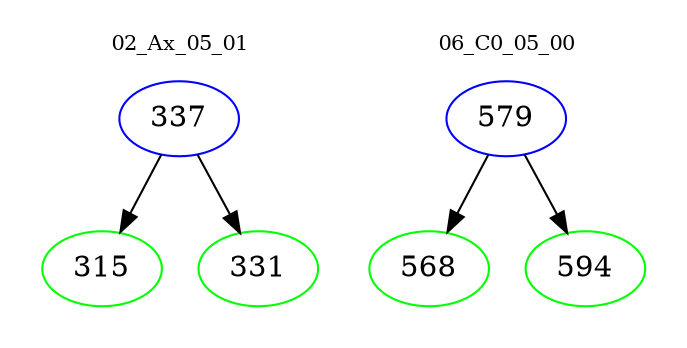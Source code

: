 digraph{
subgraph cluster_0 {
color = white
label = "02_Ax_05_01";
fontsize=10;
T0_337 [label="337", color="blue"]
T0_337 -> T0_315 [color="black"]
T0_315 [label="315", color="green"]
T0_337 -> T0_331 [color="black"]
T0_331 [label="331", color="green"]
}
subgraph cluster_1 {
color = white
label = "06_C0_05_00";
fontsize=10;
T1_579 [label="579", color="blue"]
T1_579 -> T1_568 [color="black"]
T1_568 [label="568", color="green"]
T1_579 -> T1_594 [color="black"]
T1_594 [label="594", color="green"]
}
}
